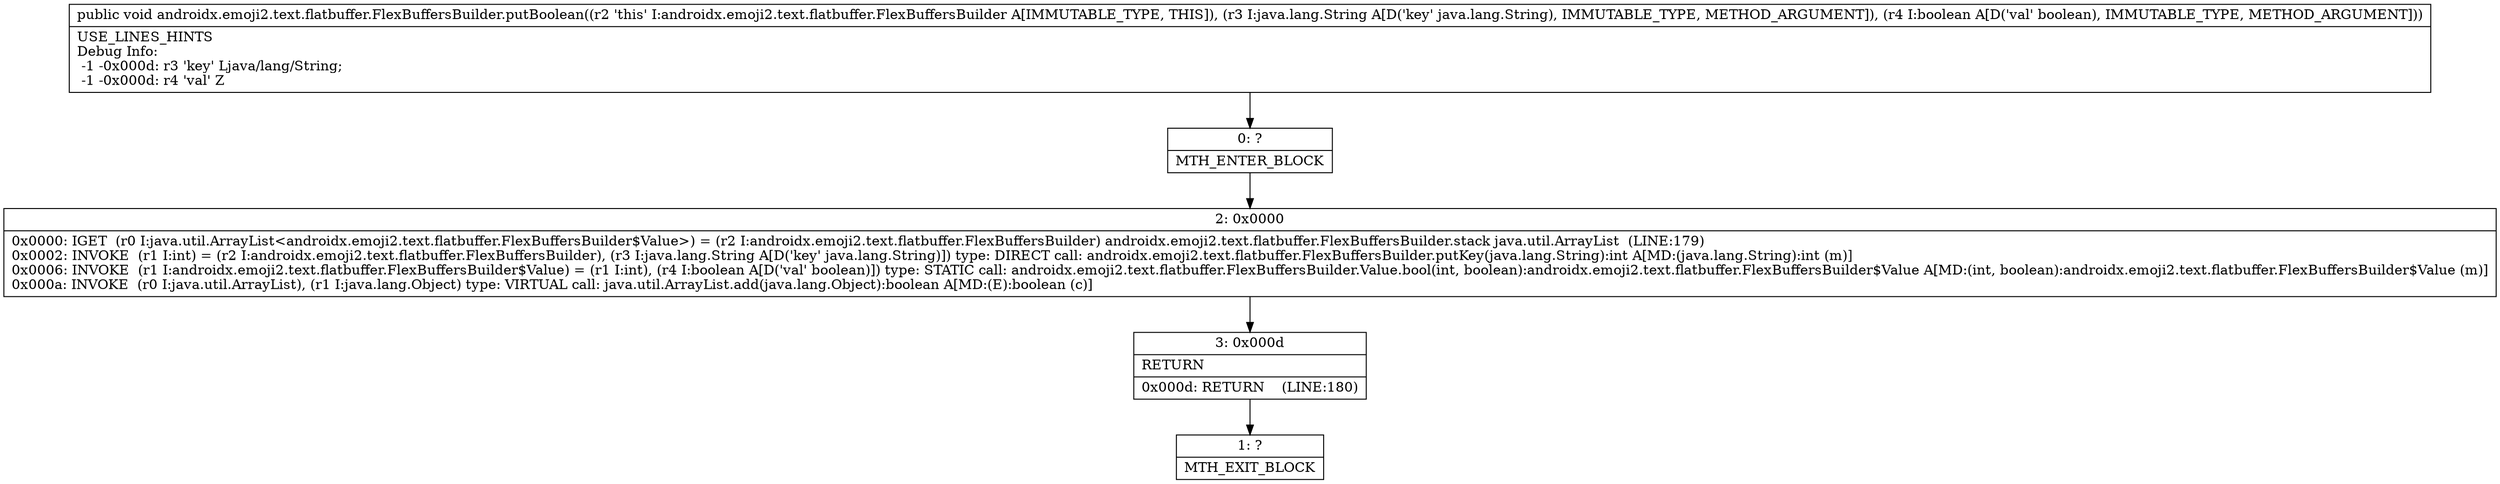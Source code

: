 digraph "CFG forandroidx.emoji2.text.flatbuffer.FlexBuffersBuilder.putBoolean(Ljava\/lang\/String;Z)V" {
Node_0 [shape=record,label="{0\:\ ?|MTH_ENTER_BLOCK\l}"];
Node_2 [shape=record,label="{2\:\ 0x0000|0x0000: IGET  (r0 I:java.util.ArrayList\<androidx.emoji2.text.flatbuffer.FlexBuffersBuilder$Value\>) = (r2 I:androidx.emoji2.text.flatbuffer.FlexBuffersBuilder) androidx.emoji2.text.flatbuffer.FlexBuffersBuilder.stack java.util.ArrayList  (LINE:179)\l0x0002: INVOKE  (r1 I:int) = (r2 I:androidx.emoji2.text.flatbuffer.FlexBuffersBuilder), (r3 I:java.lang.String A[D('key' java.lang.String)]) type: DIRECT call: androidx.emoji2.text.flatbuffer.FlexBuffersBuilder.putKey(java.lang.String):int A[MD:(java.lang.String):int (m)]\l0x0006: INVOKE  (r1 I:androidx.emoji2.text.flatbuffer.FlexBuffersBuilder$Value) = (r1 I:int), (r4 I:boolean A[D('val' boolean)]) type: STATIC call: androidx.emoji2.text.flatbuffer.FlexBuffersBuilder.Value.bool(int, boolean):androidx.emoji2.text.flatbuffer.FlexBuffersBuilder$Value A[MD:(int, boolean):androidx.emoji2.text.flatbuffer.FlexBuffersBuilder$Value (m)]\l0x000a: INVOKE  (r0 I:java.util.ArrayList), (r1 I:java.lang.Object) type: VIRTUAL call: java.util.ArrayList.add(java.lang.Object):boolean A[MD:(E):boolean (c)]\l}"];
Node_3 [shape=record,label="{3\:\ 0x000d|RETURN\l|0x000d: RETURN    (LINE:180)\l}"];
Node_1 [shape=record,label="{1\:\ ?|MTH_EXIT_BLOCK\l}"];
MethodNode[shape=record,label="{public void androidx.emoji2.text.flatbuffer.FlexBuffersBuilder.putBoolean((r2 'this' I:androidx.emoji2.text.flatbuffer.FlexBuffersBuilder A[IMMUTABLE_TYPE, THIS]), (r3 I:java.lang.String A[D('key' java.lang.String), IMMUTABLE_TYPE, METHOD_ARGUMENT]), (r4 I:boolean A[D('val' boolean), IMMUTABLE_TYPE, METHOD_ARGUMENT]))  | USE_LINES_HINTS\lDebug Info:\l  \-1 \-0x000d: r3 'key' Ljava\/lang\/String;\l  \-1 \-0x000d: r4 'val' Z\l}"];
MethodNode -> Node_0;Node_0 -> Node_2;
Node_2 -> Node_3;
Node_3 -> Node_1;
}

